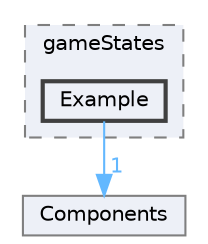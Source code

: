 digraph "include/system/gameStates/Example"
{
 // LATEX_PDF_SIZE
  bgcolor="transparent";
  edge [fontname=Helvetica,fontsize=10,labelfontname=Helvetica,labelfontsize=10];
  node [fontname=Helvetica,fontsize=10,shape=box,height=0.2,width=0.4];
  compound=true
  subgraph clusterdir_6dccf3a6617e152a197580891b674630 {
    graph [ bgcolor="#edf0f7", pencolor="grey50", label="gameStates", fontname=Helvetica,fontsize=10 style="filled,dashed", URL="dir_6dccf3a6617e152a197580891b674630.html",tooltip=""]
  dir_bb3ccb6904888e5088e2dc63213975ed [label="Example", fillcolor="#edf0f7", color="grey25", style="filled,bold", URL="dir_bb3ccb6904888e5088e2dc63213975ed.html",tooltip=""];
  }
  dir_b5387289685bf4d85d4ad61551733121 [label="Components", fillcolor="#edf0f7", color="grey50", style="filled", URL="dir_b5387289685bf4d85d4ad61551733121.html",tooltip=""];
  dir_bb3ccb6904888e5088e2dc63213975ed->dir_b5387289685bf4d85d4ad61551733121 [headlabel="1", labeldistance=1.5 headhref="dir_000003_000000.html" color="steelblue1" fontcolor="steelblue1"];
}
